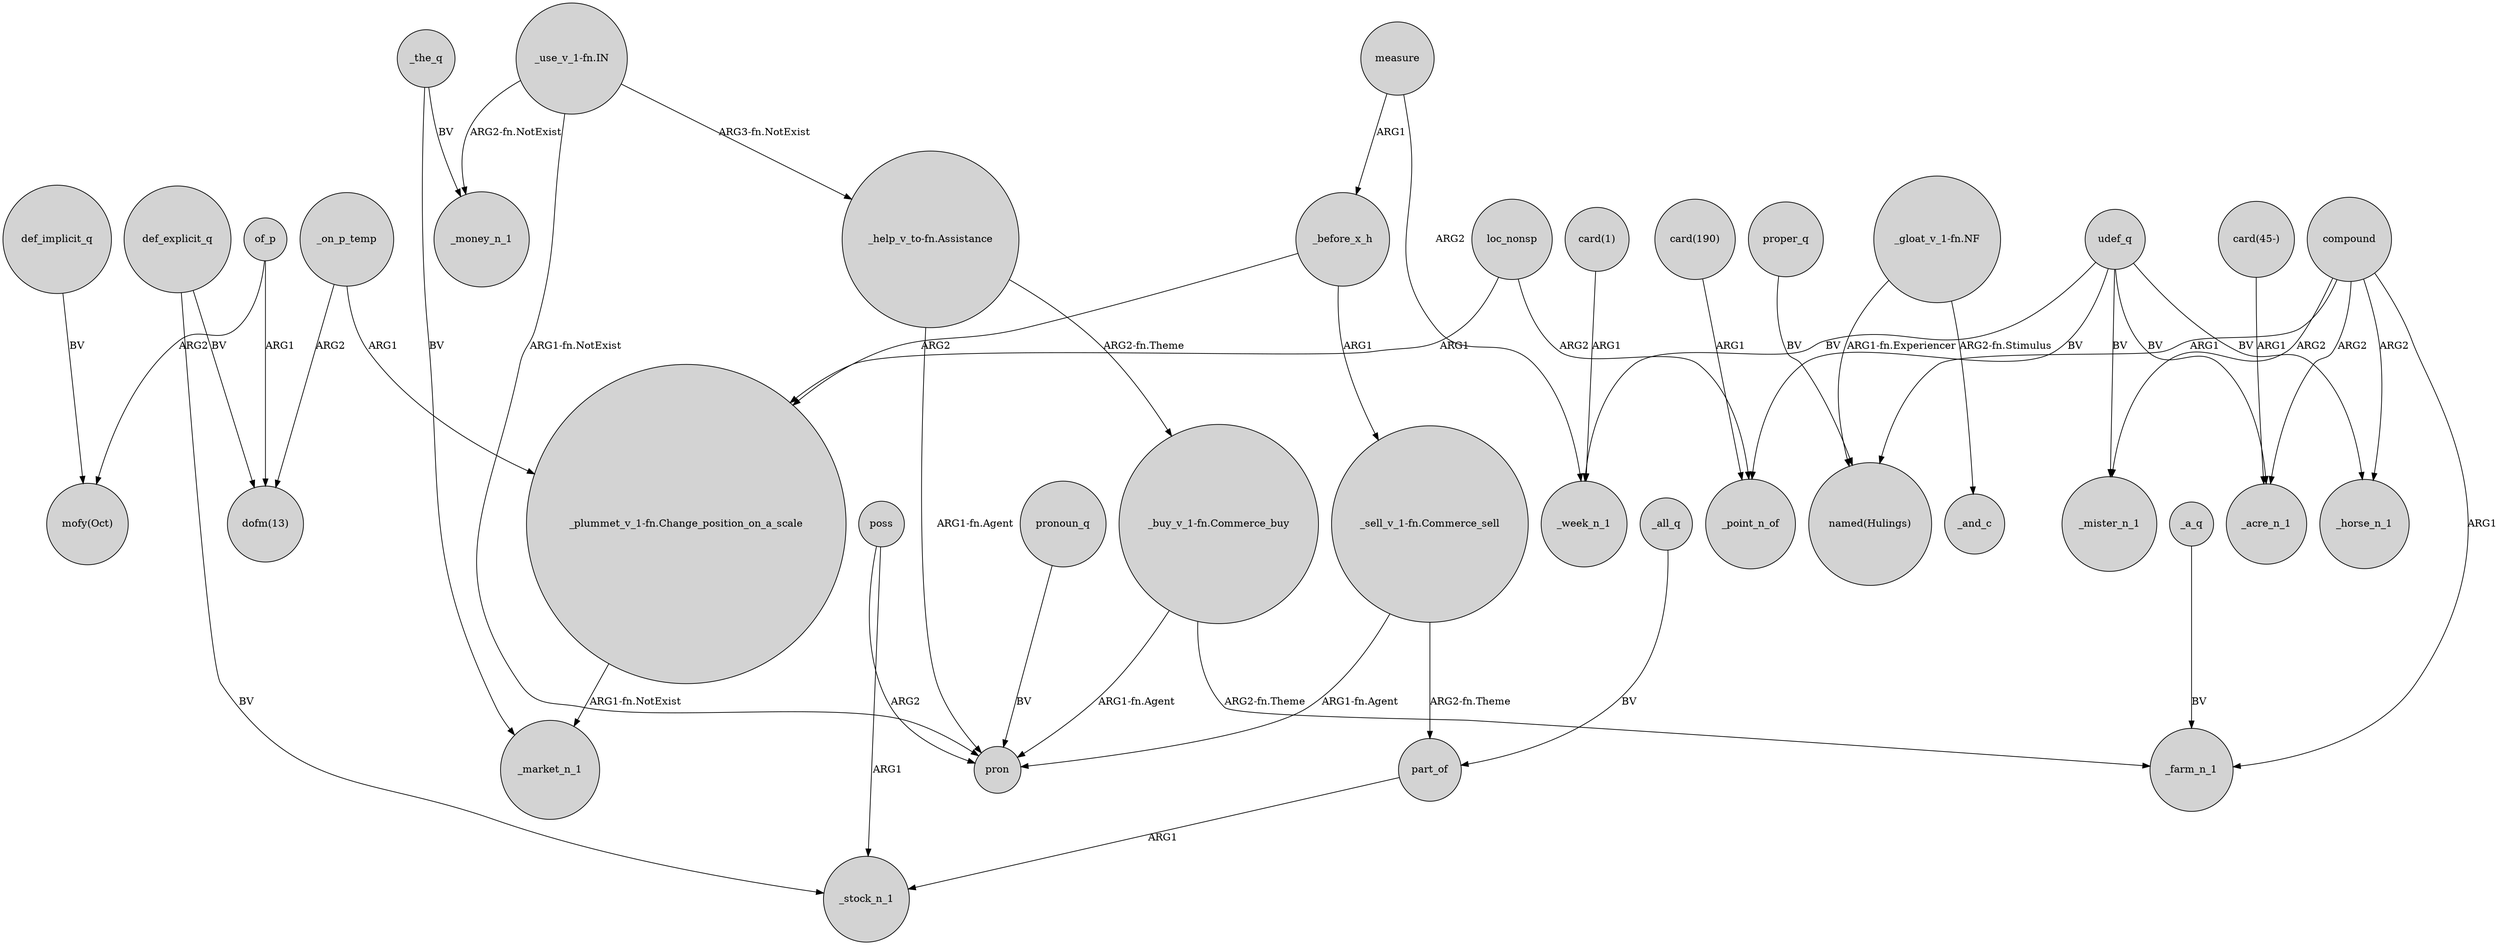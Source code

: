 digraph {
	node [shape=circle style=filled]
	of_p -> "dofm(13)" [label=ARG1]
	proper_q -> "named(Hulings)" [label=BV]
	"card(45-)" -> _acre_n_1 [label=ARG1]
	"_use_v_1-fn.IN" -> "_help_v_to-fn.Assistance" [label="ARG3-fn.NotExist"]
	loc_nonsp -> _point_n_of [label=ARG2]
	_on_p_temp -> "_plummet_v_1-fn.Change_position_on_a_scale" [label=ARG1]
	_all_q -> part_of [label=BV]
	poss -> pron [label=ARG2]
	part_of -> _stock_n_1 [label=ARG1]
	"card(190)" -> _point_n_of [label=ARG1]
	measure -> _week_n_1 [label=ARG2]
	def_implicit_q -> "mofy(Oct)" [label=BV]
	_the_q -> _money_n_1 [label=BV]
	"_help_v_to-fn.Assistance" -> "_buy_v_1-fn.Commerce_buy" [label="ARG2-fn.Theme"]
	"_help_v_to-fn.Assistance" -> pron [label="ARG1-fn.Agent"]
	"_buy_v_1-fn.Commerce_buy" -> pron [label="ARG1-fn.Agent"]
	compound -> _mister_n_1 [label=ARG2]
	poss -> _stock_n_1 [label=ARG1]
	compound -> _farm_n_1 [label=ARG1]
	udef_q -> _mister_n_1 [label=BV]
	"_use_v_1-fn.IN" -> pron [label="ARG1-fn.NotExist"]
	of_p -> "mofy(Oct)" [label=ARG2]
	_before_x_h -> "_sell_v_1-fn.Commerce_sell" [label=ARG1]
	def_explicit_q -> _stock_n_1 [label=BV]
	measure -> _before_x_h [label=ARG1]
	compound -> "named(Hulings)" [label=ARG1]
	"_use_v_1-fn.IN" -> _money_n_1 [label="ARG2-fn.NotExist"]
	"_plummet_v_1-fn.Change_position_on_a_scale" -> _market_n_1 [label="ARG1-fn.NotExist"]
	udef_q -> _acre_n_1 [label=BV]
	pronoun_q -> pron [label=BV]
	loc_nonsp -> "_plummet_v_1-fn.Change_position_on_a_scale" [label=ARG1]
	compound -> _horse_n_1 [label=ARG2]
	"_buy_v_1-fn.Commerce_buy" -> _farm_n_1 [label="ARG2-fn.Theme"]
	"_gloat_v_1-fn.NF" -> "named(Hulings)" [label="ARG1-fn.Experiencer"]
	udef_q -> _week_n_1 [label=BV]
	compound -> _acre_n_1 [label=ARG2]
	def_explicit_q -> "dofm(13)" [label=BV]
	"_sell_v_1-fn.Commerce_sell" -> part_of [label="ARG2-fn.Theme"]
	"_gloat_v_1-fn.NF" -> _and_c [label="ARG2-fn.Stimulus"]
	_on_p_temp -> "dofm(13)" [label=ARG2]
	_before_x_h -> "_plummet_v_1-fn.Change_position_on_a_scale" [label=ARG2]
	udef_q -> _horse_n_1 [label=BV]
	"_sell_v_1-fn.Commerce_sell" -> pron [label="ARG1-fn.Agent"]
	_the_q -> _market_n_1 [label=BV]
	"card(1)" -> _week_n_1 [label=ARG1]
	_a_q -> _farm_n_1 [label=BV]
	udef_q -> _point_n_of [label=BV]
}
